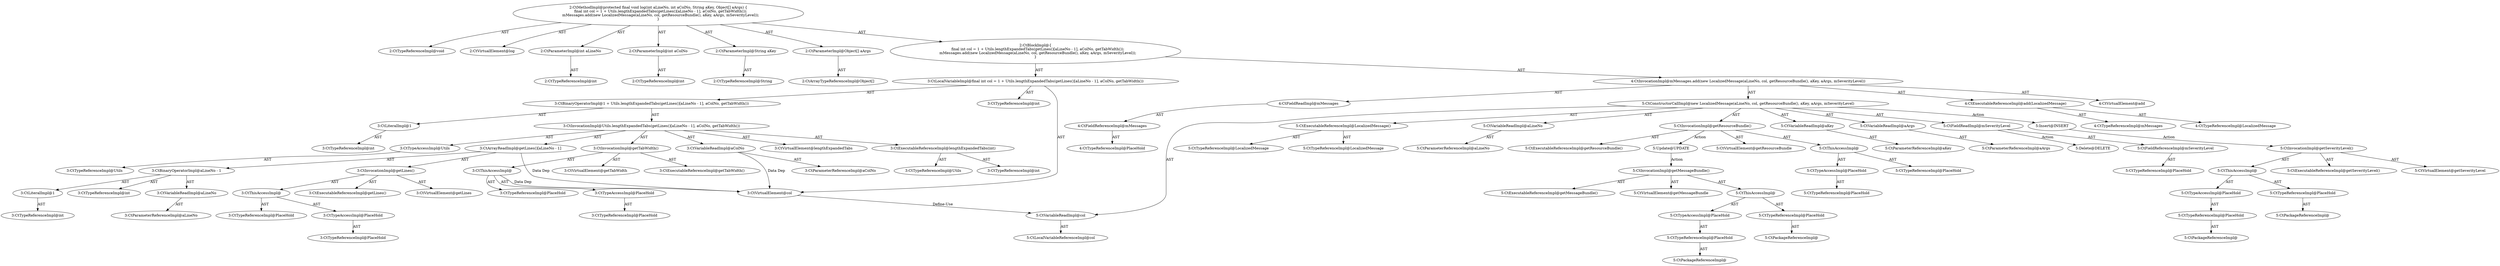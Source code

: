 digraph "log#?,int,int,String,Object[]" {
0 [label="2:CtTypeReferenceImpl@void" shape=ellipse]
1 [label="2:CtVirtualElement@log" shape=ellipse]
2 [label="2:CtParameterImpl@int aLineNo" shape=ellipse]
3 [label="2:CtTypeReferenceImpl@int" shape=ellipse]
4 [label="2:CtParameterImpl@int aColNo" shape=ellipse]
5 [label="2:CtTypeReferenceImpl@int" shape=ellipse]
6 [label="2:CtParameterImpl@String aKey" shape=ellipse]
7 [label="2:CtTypeReferenceImpl@String" shape=ellipse]
8 [label="2:CtParameterImpl@Object[] aArgs" shape=ellipse]
9 [label="2:CtArrayTypeReferenceImpl@Object[]" shape=ellipse]
10 [label="3:CtTypeReferenceImpl@int" shape=ellipse]
11 [label="3:CtLiteralImpl@1" shape=ellipse]
12 [label="3:CtTypeReferenceImpl@int" shape=ellipse]
13 [label="3:CtExecutableReferenceImpl@lengthExpandedTabs(int)" shape=ellipse]
14 [label="3:CtTypeReferenceImpl@Utils" shape=ellipse]
15 [label="3:CtTypeReferenceImpl@int" shape=ellipse]
16 [label="3:CtVirtualElement@lengthExpandedTabs" shape=ellipse]
17 [label="3:CtTypeAccessImpl@Utils" shape=ellipse]
18 [label="3:CtTypeReferenceImpl@Utils" shape=ellipse]
19 [label="3:CtExecutableReferenceImpl@getLines()" shape=ellipse]
20 [label="3:CtVirtualElement@getLines" shape=ellipse]
21 [label="3:CtTypeAccessImpl@PlaceHold" shape=ellipse]
22 [label="3:CtTypeReferenceImpl@PlaceHold" shape=ellipse]
23 [label="3:CtThisAccessImpl@" shape=ellipse]
24 [label="3:CtTypeReferenceImpl@PlaceHold" shape=ellipse]
25 [label="3:CtInvocationImpl@getLines()" shape=ellipse]
26 [label="3:CtVariableReadImpl@aLineNo" shape=ellipse]
27 [label="3:CtParameterReferenceImpl@aLineNo" shape=ellipse]
28 [label="3:CtLiteralImpl@1" shape=ellipse]
29 [label="3:CtTypeReferenceImpl@int" shape=ellipse]
30 [label="3:CtBinaryOperatorImpl@aLineNo - 1" shape=ellipse]
31 [label="3:CtTypeReferenceImpl@int" shape=ellipse]
32 [label="3:CtArrayReadImpl@getLines()[aLineNo - 1]" shape=ellipse]
33 [label="3:CtVariableReadImpl@aColNo" shape=ellipse]
34 [label="3:CtParameterReferenceImpl@aColNo" shape=ellipse]
35 [label="3:CtExecutableReferenceImpl@getTabWidth()" shape=ellipse]
36 [label="3:CtVirtualElement@getTabWidth" shape=ellipse]
37 [label="3:CtTypeAccessImpl@PlaceHold" shape=ellipse]
38 [label="3:CtTypeReferenceImpl@PlaceHold" shape=ellipse]
39 [label="3:CtThisAccessImpl@" shape=ellipse]
40 [label="3:CtTypeReferenceImpl@PlaceHold" shape=ellipse]
41 [label="3:CtInvocationImpl@getTabWidth()" shape=ellipse]
42 [label="3:CtInvocationImpl@Utils.lengthExpandedTabs(getLines()[aLineNo - 1], aColNo, getTabWidth())" shape=ellipse]
43 [label="3:CtBinaryOperatorImpl@1 + Utils.lengthExpandedTabs(getLines()[aLineNo - 1], aColNo, getTabWidth())" shape=ellipse]
44 [label="3:CtVirtualElement@col" shape=ellipse]
45 [label="3:CtLocalVariableImpl@final int col = 1 + Utils.lengthExpandedTabs(getLines()[aLineNo - 1], aColNo, getTabWidth())" shape=ellipse]
46 [label="4:CtExecutableReferenceImpl@add(LocalizedMessage)" shape=ellipse]
47 [label="4:CtTypeReferenceImpl@mMessages" shape=ellipse]
48 [label="4:CtTypeReferenceImpl@LocalizedMessage" shape=ellipse]
49 [label="4:CtVirtualElement@add" shape=ellipse]
50 [label="4:CtFieldReferenceImpl@mMessages" shape=ellipse]
51 [label="4:CtTypeReferenceImpl@PlaceHold" shape=ellipse]
52 [label="4:CtFieldReadImpl@mMessages" shape=ellipse]
53 [label="5:CtExecutableReferenceImpl@LocalizedMessage()" shape=ellipse]
54 [label="5:CtTypeReferenceImpl@LocalizedMessage" shape=ellipse]
55 [label="5:CtTypeReferenceImpl@LocalizedMessage" shape=ellipse]
56 [label="5:CtVariableReadImpl@aLineNo" shape=ellipse]
57 [label="5:CtParameterReferenceImpl@aLineNo" shape=ellipse]
58 [label="5:CtVariableReadImpl@col" shape=ellipse]
59 [label="5:CtLocalVariableReferenceImpl@col" shape=ellipse]
60 [label="5:CtExecutableReferenceImpl@getResourceBundle()" shape=ellipse]
61 [label="5:CtVirtualElement@getResourceBundle" shape=ellipse]
62 [label="5:CtTypeAccessImpl@PlaceHold" shape=ellipse]
63 [label="5:CtTypeReferenceImpl@PlaceHold" shape=ellipse]
64 [label="5:CtThisAccessImpl@" shape=ellipse]
65 [label="5:CtTypeReferenceImpl@PlaceHold" shape=ellipse]
66 [label="5:CtInvocationImpl@getResourceBundle()" shape=ellipse]
67 [label="5:CtVariableReadImpl@aKey" shape=ellipse]
68 [label="5:CtParameterReferenceImpl@aKey" shape=ellipse]
69 [label="5:CtVariableReadImpl@aArgs" shape=ellipse]
70 [label="5:CtParameterReferenceImpl@aArgs" shape=ellipse]
71 [label="5:CtFieldReferenceImpl@mSeverityLevel" shape=ellipse]
72 [label="5:CtTypeReferenceImpl@PlaceHold" shape=ellipse]
73 [label="5:CtFieldReadImpl@mSeverityLevel" shape=ellipse]
74 [label="5:CtConstructorCallImpl@new LocalizedMessage(aLineNo, col, getResourceBundle(), aKey, aArgs, mSeverityLevel)" shape=ellipse]
75 [label="4:CtInvocationImpl@mMessages.add(new LocalizedMessage(aLineNo, col, getResourceBundle(), aKey, aArgs, mSeverityLevel))" shape=ellipse]
76 [label="2:CtBlockImpl@\{
    final int col = 1 + Utils.lengthExpandedTabs(getLines()[aLineNo - 1], aColNo, getTabWidth());
    mMessages.add(new LocalizedMessage(aLineNo, col, getResourceBundle(), aKey, aArgs, mSeverityLevel));
\}" shape=ellipse]
77 [label="2:CtMethodImpl@protected final void log(int aLineNo, int aColNo, String aKey, Object[] aArgs) \{
    final int col = 1 + Utils.lengthExpandedTabs(getLines()[aLineNo - 1], aColNo, getTabWidth());
    mMessages.add(new LocalizedMessage(aLineNo, col, getResourceBundle(), aKey, aArgs, mSeverityLevel));
\}" shape=ellipse]
78 [label="5:Update@UPDATE" shape=ellipse]
79 [label="5:CtPackageReferenceImpl@" shape=ellipse]
80 [label="5:CtTypeReferenceImpl@PlaceHold" shape=ellipse]
81 [label="5:CtPackageReferenceImpl@" shape=ellipse]
82 [label="5:CtTypeReferenceImpl@PlaceHold" shape=ellipse]
83 [label="5:CtTypeAccessImpl@PlaceHold" shape=ellipse]
84 [label="5:CtThisAccessImpl@" shape=ellipse]
85 [label="5:CtExecutableReferenceImpl@getMessageBundle()" shape=ellipse]
86 [label="5:CtInvocationImpl@getMessageBundle()" shape=ellipse]
87 [label="5:CtVirtualElement@getMessageBundle" shape=ellipse]
88 [label="5:Delete@DELETE" shape=ellipse]
89 [label="5:Insert@INSERT" shape=ellipse]
90 [label="5:CtPackageReferenceImpl@" shape=ellipse]
91 [label="5:CtTypeReferenceImpl@PlaceHold" shape=ellipse]
92 [label="5:CtPackageReferenceImpl@" shape=ellipse]
93 [label="5:CtTypeReferenceImpl@PlaceHold" shape=ellipse]
94 [label="5:CtTypeAccessImpl@PlaceHold" shape=ellipse]
95 [label="5:CtThisAccessImpl@" shape=ellipse]
96 [label="5:CtExecutableReferenceImpl@getSeverityLevel()" shape=ellipse]
97 [label="5:CtInvocationImpl@getSeverityLevel()" shape=ellipse]
98 [label="5:CtVirtualElement@getSeverityLevel" shape=ellipse]
2 -> 3 [label="AST"];
4 -> 5 [label="AST"];
6 -> 7 [label="AST"];
8 -> 9 [label="AST"];
11 -> 12 [label="AST"];
13 -> 14 [label="AST"];
13 -> 15 [label="AST"];
17 -> 18 [label="AST"];
21 -> 22 [label="AST"];
23 -> 24 [label="AST"];
23 -> 21 [label="AST"];
25 -> 20 [label="AST"];
25 -> 23 [label="AST"];
25 -> 19 [label="AST"];
26 -> 27 [label="AST"];
28 -> 29 [label="AST"];
30 -> 31 [label="AST"];
30 -> 26 [label="AST"];
30 -> 28 [label="AST"];
32 -> 25 [label="AST"];
32 -> 30 [label="AST"];
32 -> 44 [label="Data Dep"];
33 -> 34 [label="AST"];
33 -> 44 [label="Data Dep"];
37 -> 38 [label="AST"];
39 -> 40 [label="AST"];
39 -> 37 [label="AST"];
39 -> 44 [label="Data Dep"];
41 -> 36 [label="AST"];
41 -> 39 [label="AST"];
41 -> 35 [label="AST"];
42 -> 16 [label="AST"];
42 -> 17 [label="AST"];
42 -> 13 [label="AST"];
42 -> 32 [label="AST"];
42 -> 33 [label="AST"];
42 -> 41 [label="AST"];
43 -> 11 [label="AST"];
43 -> 42 [label="AST"];
44 -> 58 [label="Define-Use"];
45 -> 44 [label="AST"];
45 -> 10 [label="AST"];
45 -> 43 [label="AST"];
46 -> 47 [label="AST"];
46 -> 48 [label="AST"];
50 -> 51 [label="AST"];
52 -> 50 [label="AST"];
53 -> 54 [label="AST"];
53 -> 55 [label="AST"];
56 -> 57 [label="AST"];
58 -> 59 [label="AST"];
62 -> 63 [label="AST"];
64 -> 65 [label="AST"];
64 -> 62 [label="AST"];
66 -> 61 [label="AST"];
66 -> 64 [label="AST"];
66 -> 60 [label="AST"];
66 -> 78 [label="Action"];
67 -> 68 [label="AST"];
69 -> 70 [label="AST"];
71 -> 72 [label="AST"];
73 -> 71 [label="AST"];
73 -> 88 [label="Action"];
74 -> 53 [label="AST"];
74 -> 56 [label="AST"];
74 -> 58 [label="AST"];
74 -> 66 [label="AST"];
74 -> 67 [label="AST"];
74 -> 69 [label="AST"];
74 -> 73 [label="AST"];
74 -> 89 [label="Action"];
75 -> 49 [label="AST"];
75 -> 52 [label="AST"];
75 -> 46 [label="AST"];
75 -> 74 [label="AST"];
76 -> 45 [label="AST"];
76 -> 75 [label="AST"];
77 -> 1 [label="AST"];
77 -> 0 [label="AST"];
77 -> 2 [label="AST"];
77 -> 4 [label="AST"];
77 -> 6 [label="AST"];
77 -> 8 [label="AST"];
77 -> 76 [label="AST"];
78 -> 86 [label="Action"];
80 -> 79 [label="AST"];
82 -> 81 [label="AST"];
83 -> 82 [label="AST"];
84 -> 80 [label="AST"];
84 -> 83 [label="AST"];
86 -> 87 [label="AST"];
86 -> 84 [label="AST"];
86 -> 85 [label="AST"];
89 -> 97 [label="Action"];
91 -> 90 [label="AST"];
93 -> 92 [label="AST"];
94 -> 93 [label="AST"];
95 -> 91 [label="AST"];
95 -> 94 [label="AST"];
97 -> 98 [label="AST"];
97 -> 95 [label="AST"];
97 -> 96 [label="AST"];
}